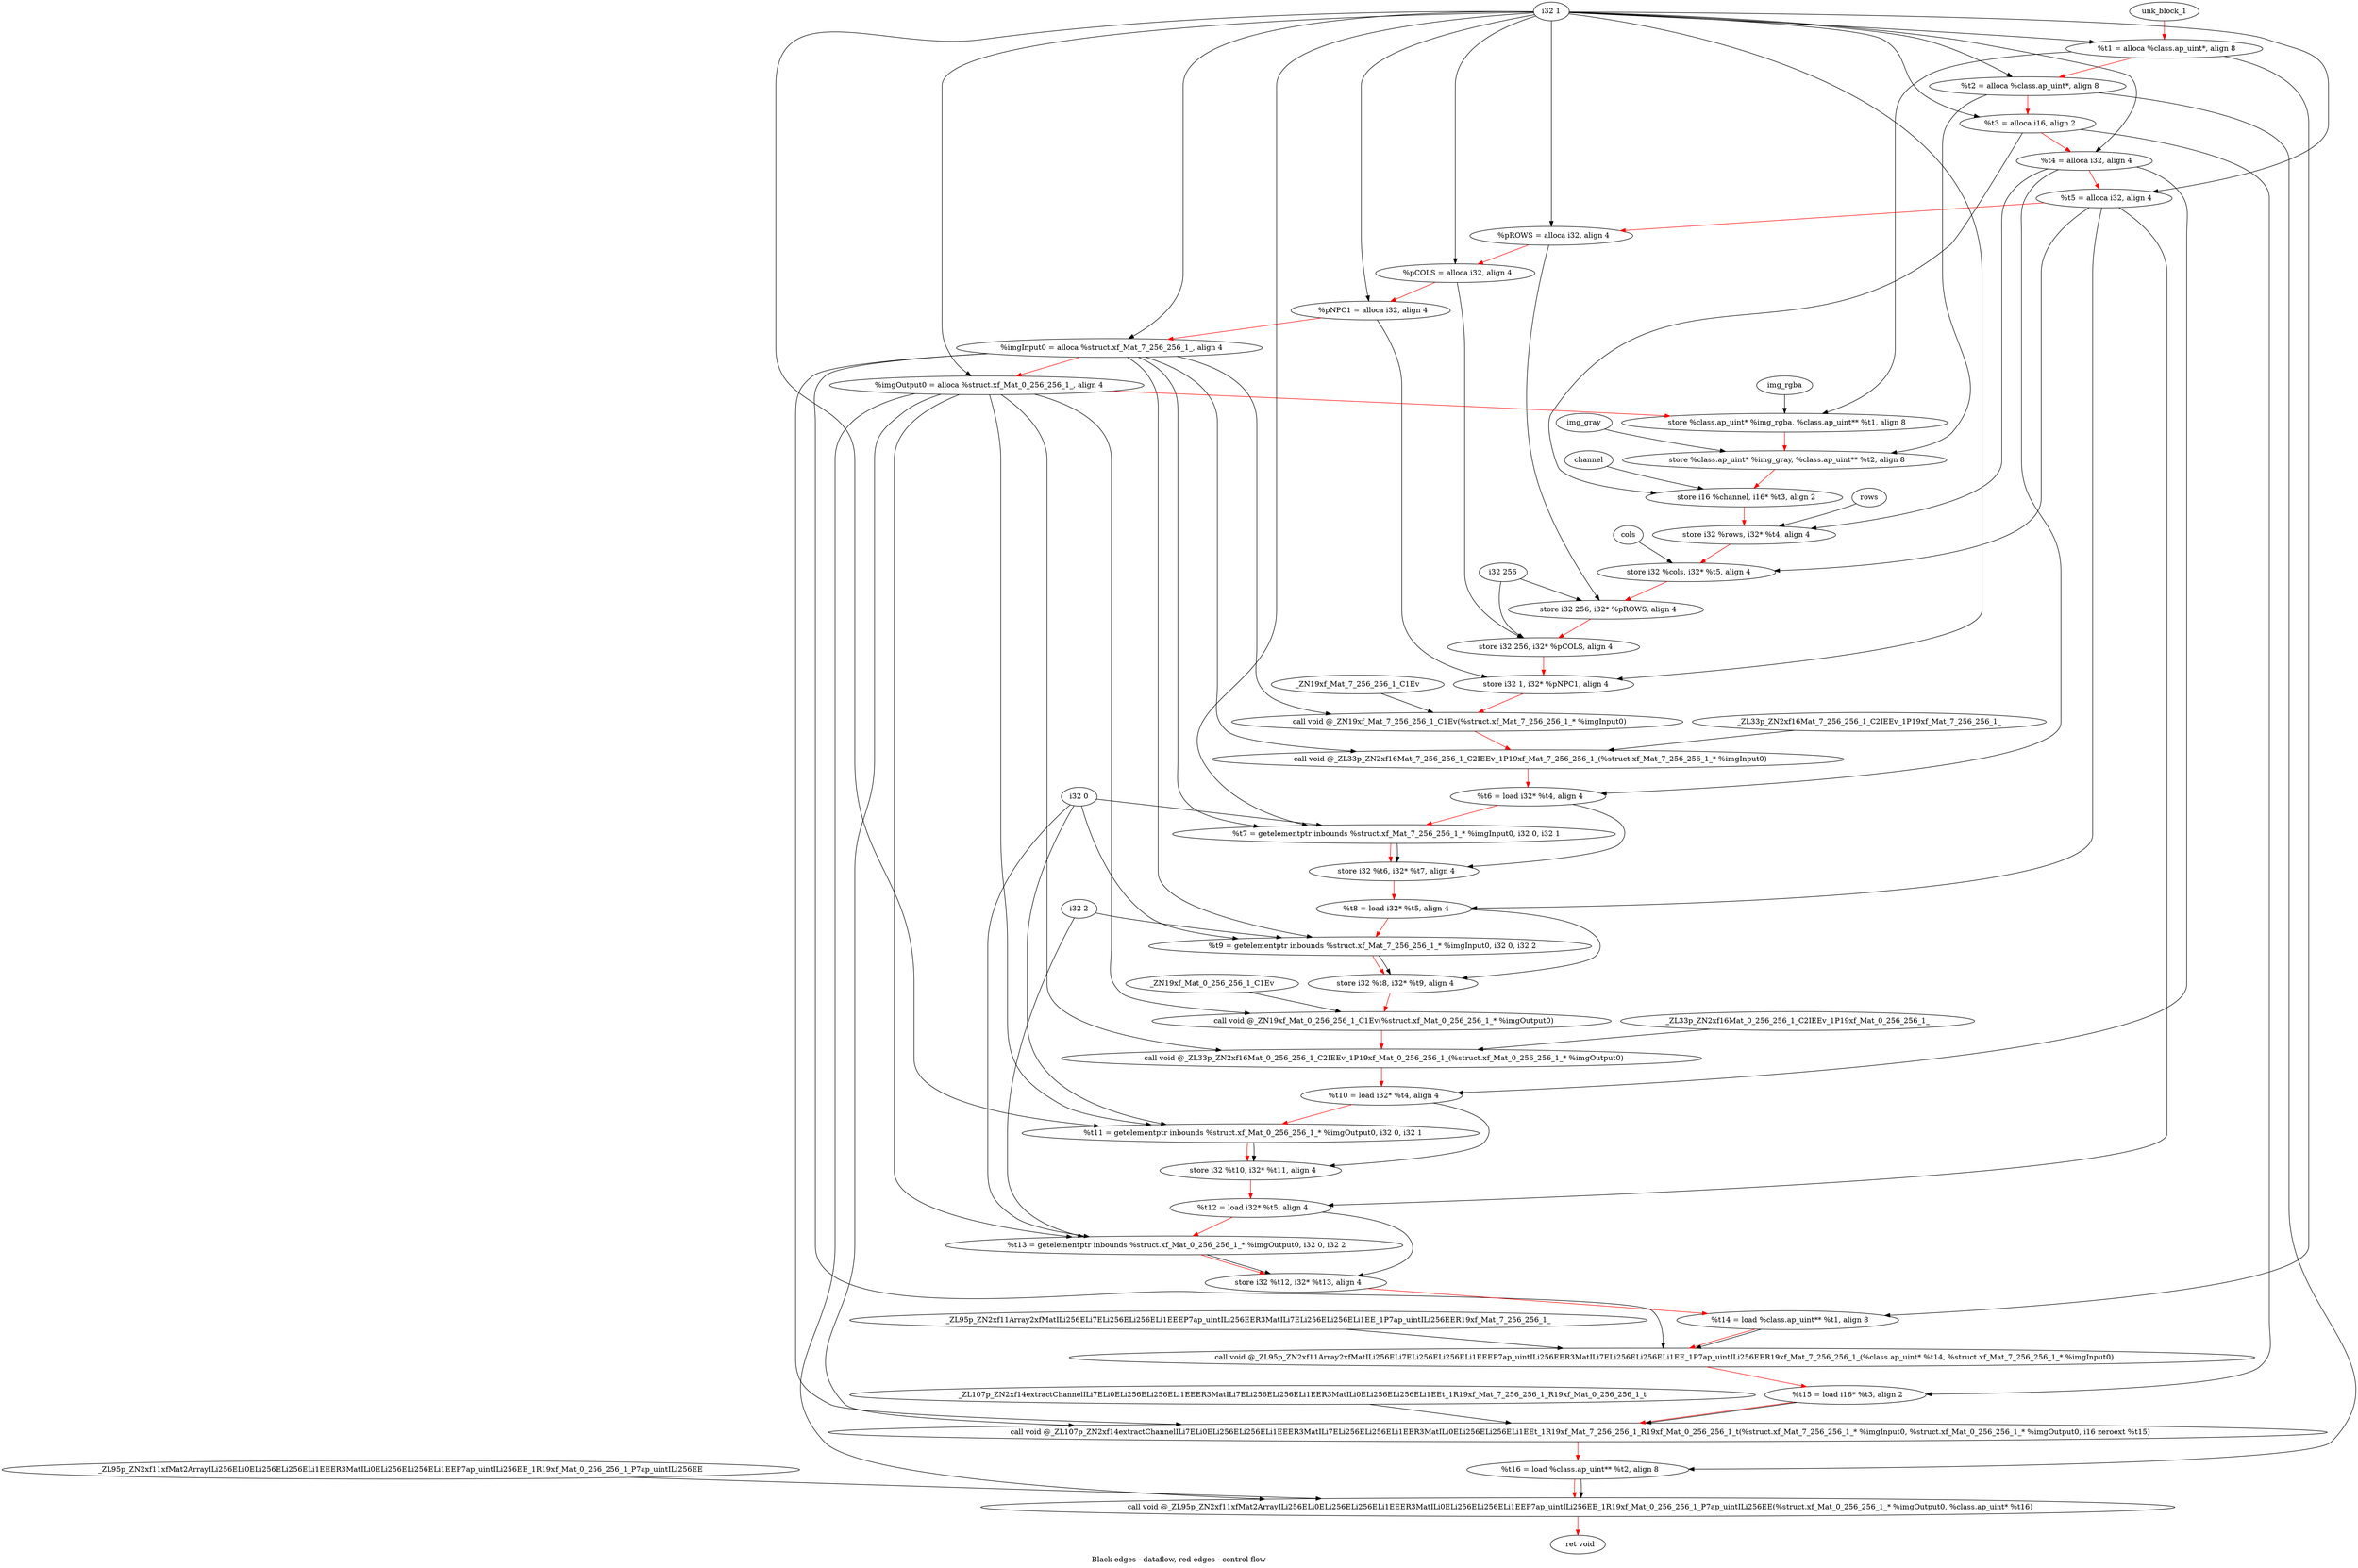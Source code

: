 digraph G {
compound=true
label="Black edges - dataflow, red edges - control flow"
"t1" [label="  %t1 = alloca %class.ap_uint*, align 8"]
"t2" [label="  %t2 = alloca %class.ap_uint*, align 8"]
"t3" [label="  %t3 = alloca i16, align 2"]
"t4" [label="  %t4 = alloca i32, align 4"]
"t5" [label="  %t5 = alloca i32, align 4"]
"pROWS" [label="  %pROWS = alloca i32, align 4"]
"pCOLS" [label="  %pCOLS = alloca i32, align 4"]
"pNPC1" [label="  %pNPC1 = alloca i32, align 4"]
"imgInput0" [label="  %imgInput0 = alloca %struct.xf_Mat_7_256_256_1_, align 4"]
"imgOutput0" [label="  %imgOutput0 = alloca %struct.xf_Mat_0_256_256_1_, align 4"]
"_1" [label="  store %class.ap_uint* %img_rgba, %class.ap_uint** %t1, align 8"]
"_2" [label="  store %class.ap_uint* %img_gray, %class.ap_uint** %t2, align 8"]
"_3" [label="  store i16 %channel, i16* %t3, align 2"]
"_4" [label="  store i32 %rows, i32* %t4, align 4"]
"_5" [label="  store i32 %cols, i32* %t5, align 4"]
"_6" [label="  store i32 256, i32* %pROWS, align 4"]
"_7" [label="  store i32 256, i32* %pCOLS, align 4"]
"_8" [label="  store i32 1, i32* %pNPC1, align 4"]
"_9" [label="  call void @_ZN19xf_Mat_7_256_256_1_C1Ev(%struct.xf_Mat_7_256_256_1_* %imgInput0)"]
"_10" [label="  call void @_ZL33p_ZN2xf16Mat_7_256_256_1_C2IEEv_1P19xf_Mat_7_256_256_1_(%struct.xf_Mat_7_256_256_1_* %imgInput0)"]
"t6" [label="  %t6 = load i32* %t4, align 4"]
"t7" [label="  %t7 = getelementptr inbounds %struct.xf_Mat_7_256_256_1_* %imgInput0, i32 0, i32 1"]
"_11" [label="  store i32 %t6, i32* %t7, align 4"]
"t8" [label="  %t8 = load i32* %t5, align 4"]
"t9" [label="  %t9 = getelementptr inbounds %struct.xf_Mat_7_256_256_1_* %imgInput0, i32 0, i32 2"]
"_12" [label="  store i32 %t8, i32* %t9, align 4"]
"_13" [label="  call void @_ZN19xf_Mat_0_256_256_1_C1Ev(%struct.xf_Mat_0_256_256_1_* %imgOutput0)"]
"_14" [label="  call void @_ZL33p_ZN2xf16Mat_0_256_256_1_C2IEEv_1P19xf_Mat_0_256_256_1_(%struct.xf_Mat_0_256_256_1_* %imgOutput0)"]
"t10" [label="  %t10 = load i32* %t4, align 4"]
"t11" [label="  %t11 = getelementptr inbounds %struct.xf_Mat_0_256_256_1_* %imgOutput0, i32 0, i32 1"]
"_15" [label="  store i32 %t10, i32* %t11, align 4"]
"t12" [label="  %t12 = load i32* %t5, align 4"]
"t13" [label="  %t13 = getelementptr inbounds %struct.xf_Mat_0_256_256_1_* %imgOutput0, i32 0, i32 2"]
"_16" [label="  store i32 %t12, i32* %t13, align 4"]
"t14" [label="  %t14 = load %class.ap_uint** %t1, align 8"]
"_17" [label="  call void @_ZL95p_ZN2xf11Array2xfMatILi256ELi7ELi256ELi256ELi1EEEP7ap_uintILi256EER3MatILi7ELi256ELi256ELi1EE_1P7ap_uintILi256EER19xf_Mat_7_256_256_1_(%class.ap_uint* %t14, %struct.xf_Mat_7_256_256_1_* %imgInput0)"]
"t15" [label="  %t15 = load i16* %t3, align 2"]
"_18" [label="  call void @_ZL107p_ZN2xf14extractChannelILi7ELi0ELi256ELi256ELi1EEER3MatILi7ELi256ELi256ELi1EER3MatILi0ELi256ELi256ELi1EEt_1R19xf_Mat_7_256_256_1_R19xf_Mat_0_256_256_1_t(%struct.xf_Mat_7_256_256_1_* %imgInput0, %struct.xf_Mat_0_256_256_1_* %imgOutput0, i16 zeroext %t15)"]
"t16" [label="  %t16 = load %class.ap_uint** %t2, align 8"]
"_19" [label="  call void @_ZL95p_ZN2xf11xfMat2ArrayILi256ELi0ELi256ELi256ELi1EEER3MatILi0ELi256ELi256ELi1EEP7ap_uintILi256EE_1R19xf_Mat_0_256_256_1_P7ap_uintILi256EE(%struct.xf_Mat_0_256_256_1_* %imgOutput0, %class.ap_uint* %t16)"]
"_20" [label="  ret void"]
"unk_block_1" -> "t1"[color=red]
"i32 1" -> "t1"
"t1" -> "t2"[color=red weight=2]
"i32 1" -> "t2"
"t2" -> "t3"[color=red weight=2]
"i32 1" -> "t3"
"t3" -> "t4"[color=red weight=2]
"i32 1" -> "t4"
"t4" -> "t5"[color=red weight=2]
"i32 1" -> "t5"
"t5" -> "pROWS"[color=red weight=2]
"i32 1" -> "pROWS"
"pROWS" -> "pCOLS"[color=red weight=2]
"i32 1" -> "pCOLS"
"pCOLS" -> "pNPC1"[color=red weight=2]
"i32 1" -> "pNPC1"
"pNPC1" -> "imgInput0"[color=red weight=2]
"i32 1" -> "imgInput0"
"imgInput0" -> "imgOutput0"[color=red weight=2]
"i32 1" -> "imgOutput0"
"imgOutput0" -> "_1"[color=red weight=2]
"img_rgba" -> "_1"
"t1" -> "_1"
"_1" -> "_2"[color=red weight=2]
"img_gray" -> "_2"
"t2" -> "_2"
"_2" -> "_3"[color=red weight=2]
"channel" -> "_3"
"t3" -> "_3"
"_3" -> "_4"[color=red weight=2]
"rows" -> "_4"
"t4" -> "_4"
"_4" -> "_5"[color=red weight=2]
"cols" -> "_5"
"t5" -> "_5"
"_5" -> "_6"[color=red weight=2]
"i32 256" -> "_6"
"pROWS" -> "_6"
"_6" -> "_7"[color=red weight=2]
"i32 256" -> "_7"
"pCOLS" -> "_7"
"_7" -> "_8"[color=red weight=2]
"i32 1" -> "_8"
"pNPC1" -> "_8"
"_8" -> "_9"[color=red weight=2]
"imgInput0" -> "_9"
"_ZN19xf_Mat_7_256_256_1_C1Ev" -> "_9"
"_9" -> "_10"[color=red weight=2]
"imgInput0" -> "_10"
"_ZL33p_ZN2xf16Mat_7_256_256_1_C2IEEv_1P19xf_Mat_7_256_256_1_" -> "_10"
"_10" -> "t6"[color=red weight=2]
"t4" -> "t6"
"t6" -> "t7"[color=red weight=2]
"imgInput0" -> "t7"
"i32 0" -> "t7"
"i32 1" -> "t7"
"t7" -> "_11"[color=red weight=2]
"t6" -> "_11"
"t7" -> "_11"
"_11" -> "t8"[color=red weight=2]
"t5" -> "t8"
"t8" -> "t9"[color=red weight=2]
"imgInput0" -> "t9"
"i32 0" -> "t9"
"i32 2" -> "t9"
"t9" -> "_12"[color=red weight=2]
"t8" -> "_12"
"t9" -> "_12"
"_12" -> "_13"[color=red weight=2]
"imgOutput0" -> "_13"
"_ZN19xf_Mat_0_256_256_1_C1Ev" -> "_13"
"_13" -> "_14"[color=red weight=2]
"imgOutput0" -> "_14"
"_ZL33p_ZN2xf16Mat_0_256_256_1_C2IEEv_1P19xf_Mat_0_256_256_1_" -> "_14"
"_14" -> "t10"[color=red weight=2]
"t4" -> "t10"
"t10" -> "t11"[color=red weight=2]
"imgOutput0" -> "t11"
"i32 0" -> "t11"
"i32 1" -> "t11"
"t11" -> "_15"[color=red weight=2]
"t10" -> "_15"
"t11" -> "_15"
"_15" -> "t12"[color=red weight=2]
"t5" -> "t12"
"t12" -> "t13"[color=red weight=2]
"imgOutput0" -> "t13"
"i32 0" -> "t13"
"i32 2" -> "t13"
"t13" -> "_16"[color=red weight=2]
"t12" -> "_16"
"t13" -> "_16"
"_16" -> "t14"[color=red weight=2]
"t1" -> "t14"
"t14" -> "_17"[color=red weight=2]
"t14" -> "_17"
"imgInput0" -> "_17"
"_ZL95p_ZN2xf11Array2xfMatILi256ELi7ELi256ELi256ELi1EEEP7ap_uintILi256EER3MatILi7ELi256ELi256ELi1EE_1P7ap_uintILi256EER19xf_Mat_7_256_256_1_" -> "_17"
"_17" -> "t15"[color=red weight=2]
"t3" -> "t15"
"t15" -> "_18"[color=red weight=2]
"imgInput0" -> "_18"
"imgOutput0" -> "_18"
"t15" -> "_18"
"_ZL107p_ZN2xf14extractChannelILi7ELi0ELi256ELi256ELi1EEER3MatILi7ELi256ELi256ELi1EER3MatILi0ELi256ELi256ELi1EEt_1R19xf_Mat_7_256_256_1_R19xf_Mat_0_256_256_1_t" -> "_18"
"_18" -> "t16"[color=red weight=2]
"t2" -> "t16"
"t16" -> "_19"[color=red weight=2]
"imgOutput0" -> "_19"
"t16" -> "_19"
"_ZL95p_ZN2xf11xfMat2ArrayILi256ELi0ELi256ELi256ELi1EEER3MatILi0ELi256ELi256ELi1EEP7ap_uintILi256EE_1R19xf_Mat_0_256_256_1_P7ap_uintILi256EE" -> "_19"
"_19" -> "_20"[color=red weight=2]

}
